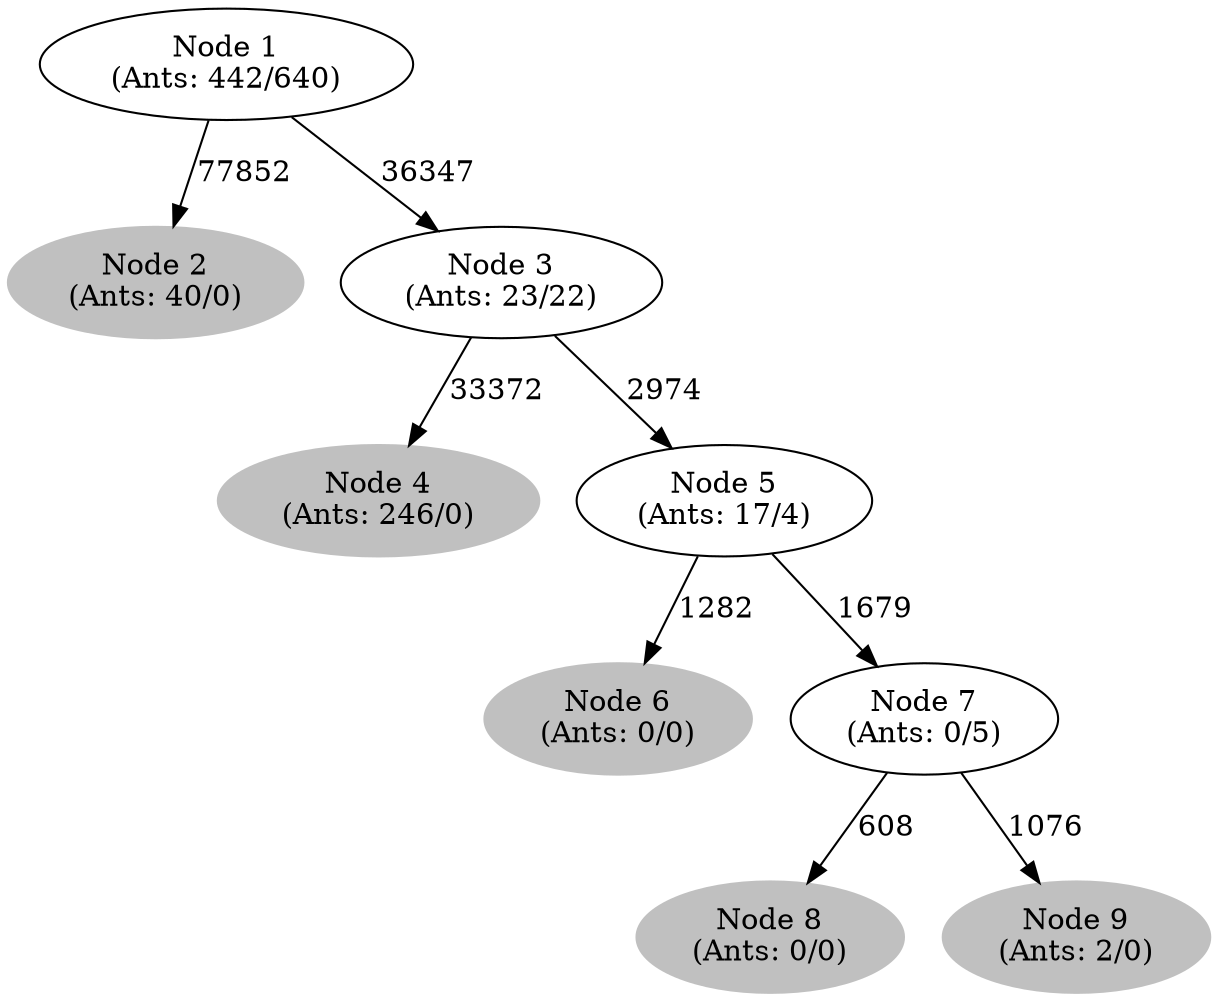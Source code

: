 digraph G {
	
	 "Node 2\n(Ants: 40/0)" [style=filled,color="gray"];
	"Node 1\n(Ants: 442/640)" -> "Node 2\n(Ants: 40/0)" [label=77852];
	 "Node 1\n(Ants: 442/640)" -> "Node 3\n(Ants: 23/22)" [label=36347];
	 "Node 4\n(Ants: 246/0)" [style=filled,color="gray"];
	"Node 3\n(Ants: 23/22)" -> "Node 4\n(Ants: 246/0)" [label=33372];
	 "Node 3\n(Ants: 23/22)" -> "Node 5\n(Ants: 17/4)" [label=2974];
	 "Node 6\n(Ants: 0/0)" [style=filled,color="gray"];
	"Node 5\n(Ants: 17/4)" -> "Node 6\n(Ants: 0/0)" [label=1282];
	 "Node 5\n(Ants: 17/4)" -> "Node 7\n(Ants: 0/5)" [label=1679];
	 "Node 8\n(Ants: 0/0)" [style=filled,color="gray"];
	"Node 7\n(Ants: 0/5)" -> "Node 8\n(Ants: 0/0)" [label=608];
	 "Node 9\n(Ants: 2/0)" [style=filled,color="gray"];
	"Node 7\n(Ants: 0/5)" -> "Node 9\n(Ants: 2/0)" [label=1076];
	 
}
